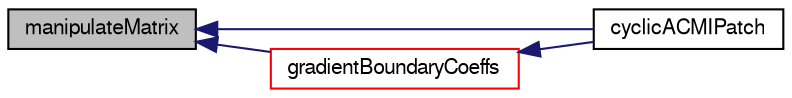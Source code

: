 digraph "manipulateMatrix"
{
  bgcolor="transparent";
  edge [fontname="FreeSans",fontsize="10",labelfontname="FreeSans",labelfontsize="10"];
  node [fontname="FreeSans",fontsize="10",shape=record];
  rankdir="LR";
  Node312 [label="manipulateMatrix",height=0.2,width=0.4,color="black", fillcolor="grey75", style="filled", fontcolor="black"];
  Node312 -> Node313 [dir="back",color="midnightblue",fontsize="10",style="solid",fontname="FreeSans"];
  Node313 [label="cyclicACMIPatch",height=0.2,width=0.4,color="black",URL="$a22010.html#a9fd5d26cb4c738b5b9afdf8544523658",tooltip="Return local reference cast into the cyclic AMI patch. "];
  Node312 -> Node314 [dir="back",color="midnightblue",fontsize="10",style="solid",fontname="FreeSans"];
  Node314 [label="gradientBoundaryCoeffs",height=0.2,width=0.4,color="red",URL="$a22010.html#a82aaa73cc69fe46d94d900ae1fc1a68d",tooltip="Return the matrix source coefficients corresponding to the. "];
  Node314 -> Node313 [dir="back",color="midnightblue",fontsize="10",style="solid",fontname="FreeSans"];
}
